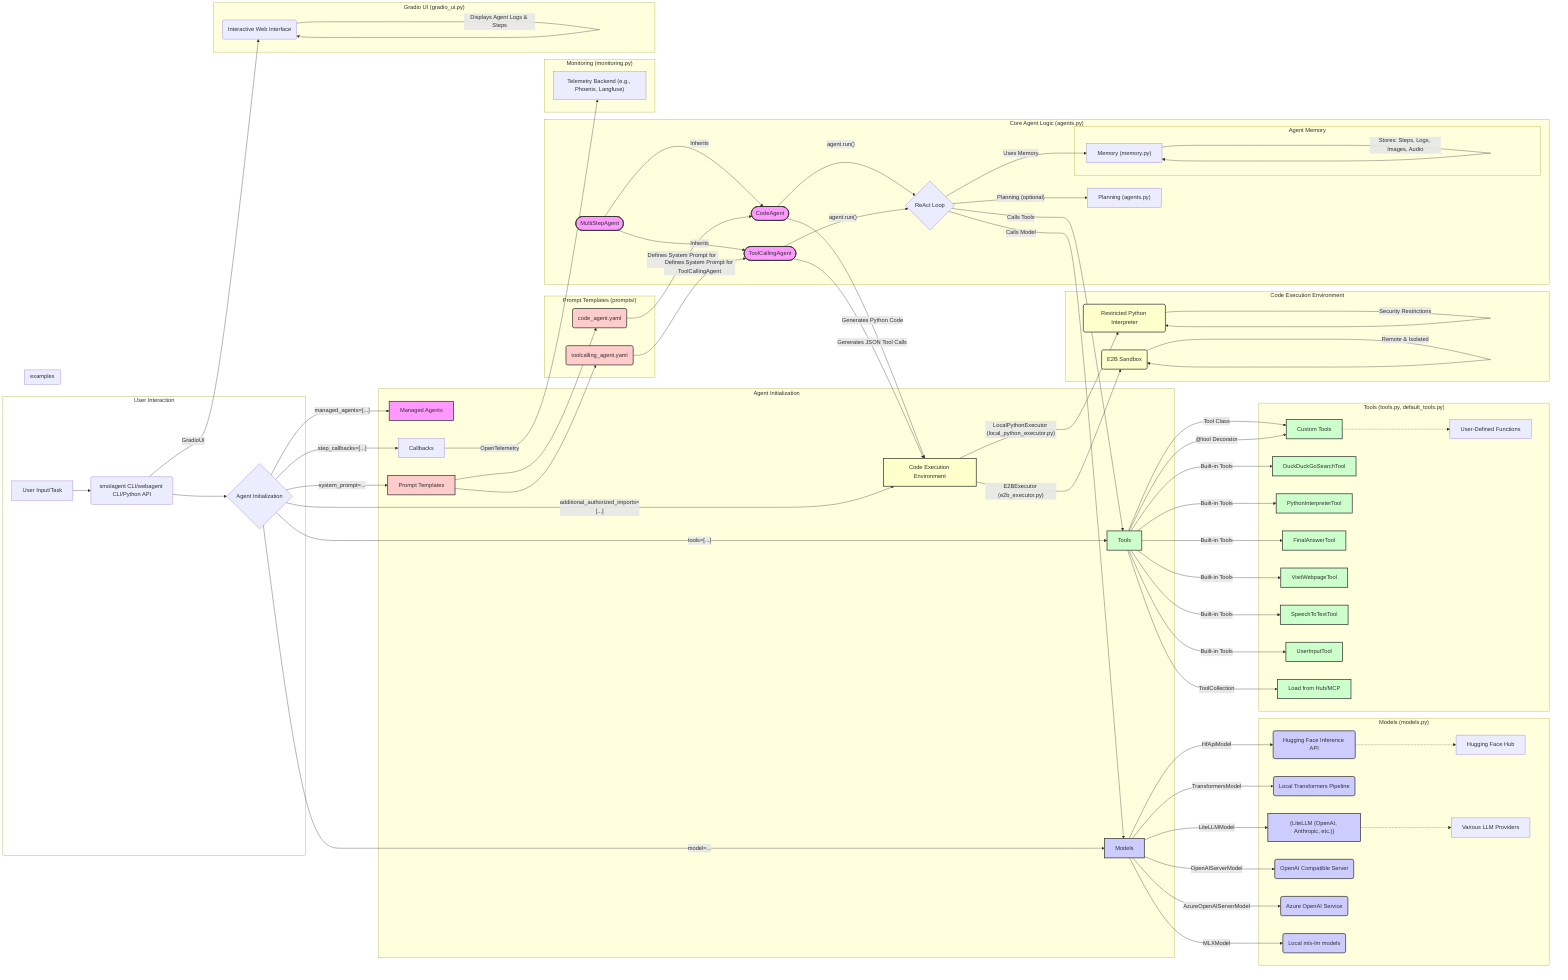 flowchart LR
 subgraph subGraph0["User Interaction"]
        B("smolagent CLI/webagent CLI/Python API")
        A["User Input/Task"]
        C{"Agent Initialization"}
  end
 subgraph subGraph1["Agent Initialization"]
        D["Tools"]
        E["Models"]
        F["Managed Agents"]
        G["Code Execution Environment"]
        H["Prompt Templates"]
        I["Callbacks"]
  end
 subgraph subGraph2["Agent Memory"]
        N["Memory (memory.py)"]
  end
 subgraph subGraph3["Core Agent Logic (agents.py)"]
        J(["MultiStepAgent"])
        K(["CodeAgent"])
        L(["ToolCallingAgent"])
        M{"ReAct Loop"}
        O["Planning (agents.py)"]
        subGraph2
  end
 subgraph subGraph4["Models (models.py)"]
        E1("Hugging Face Inference API")
        E2("Local Transformers Pipeline")
        E3["(LiteLLM (OpenAI, Anthropic, etc.))"]
        E4("OpenAI Compatible Server")
        E5("Azure OpenAI Service")
        E6("Local mlx-lm models")
        E1A["Hugging Face Hub"]
        E3A["Various LLM Providers"]
  end
 subgraph subGraph5["Tools (tools.py, default_tools.py)"]
        D1["Custom Tools"]
        D2["DuckDuckGoSearchTool"]
        D3["PythonInterpreterTool"]
        D4["FinalAnswerTool"]
        D5["VisitWebpageTool"]
        D6["SpeechToTextTool"]
        D7["UserInputTool"]
        D8["Load from Hub/MCP"]
        D1A["User-Defined Functions"]
  end
 subgraph subGraph6["Code Execution Environment"]
        G1("Restricted Python Interpreter")
        G2("E2B Sandbox")
  end
 subgraph subGraph7["Prompt Templates (prompts/)"]
        H1("code_agent.yaml")
        H2("toolcalling_agent.yaml")
  end
 subgraph subGraph8["Monitoring (monitoring.py)"]
        I1["Telemetry Backend (e.g., Phoenix, Langfuse)"]
  end
 subgraph subGraph9["Gradio UI (gradio_ui.py)"]
        Z("Interactive Web Interface")
  end
 subgraph examples["examples"]
  end
    A --> B
    B --> C
    C -- "tools=[...]" --> D
    C -- "model=..." --> E
    C -- "managed_agents=[...]" --> F
    C -- "additional_authorized_imports=[...]" --> G
    C -- "system_prompt=..." --> H
    C -- "step_callbacks=[...]" --> I
    J -- Inherits --> K & L
    K -- Generates Python Code --> G
    L -- Generates JSON Tool Calls --> G
    K -- "agent.run()" --> M
    L -- "agent.run()" --> M
    M -- Uses Memory --> N
    M -- Calls Model --> E
    M -- Calls Tools --> D
    M -- Planning (optional) --> O
    N -- Stores: Steps, Logs, Images, Audio --> N
    E -- HfApiModel --> E1
    E -- TransformersModel --> E2
    E -- LiteLLMModel --> E3
    E -- OpenAIServerModel --> E4
    E -- AzureOpenAIServerModel --> E5
    E -- MLXModel --> E6
    E1 -.-> E1A
    E3 -.-> E3A
    D -- Tool Class --> D1
    D -- @tool Decorator --> D1
    D -- "Built-in Tools" --> D2 & D3 & D4 & D5 & D6 & D7
    D -- ToolCollection --> D8
    D1 -.-> D1A
    G -- "LocalPythonExecutor (local_python_executor.py)" --> G1
    G -- "E2BExecutor (e2b_executor.py)" --> G2
    G1 -- Security Restrictions --> G1
    G2 -- Remote & Isolated --> G2
    H --> H1 & H2
    H1 -- Defines System Prompt for CodeAgent --> K
    H2 -- Defines System Prompt for ToolCallingAgent --> L
    I -- OpenTelemetry --> I1
    B -- GradioUI --> Z
    Z -- Displays Agent Logs & Steps --> Z

     D:::tool
     E:::model
     F:::agent
     G:::execution
     H:::prompt
     J:::agent
     K:::agent
     L:::agent
     E1:::model
     E2:::model
     E3:::model
     E4:::model
     E5:::model
     E6:::model
     D1:::tool
     D2:::tool
     D3:::tool
     D4:::tool
     D5:::tool
     D6:::tool
     D7:::tool
     D8:::tool
     G1:::execution
     G2:::execution
     H1:::prompt
     H2:::prompt
    classDef agent fill:#f9f,stroke:#333,stroke-width:2px
    classDef model fill:#ccf,stroke:#333,stroke-width:2px
    classDef tool fill:#cfc,stroke:#333,stroke-width:2px
    classDef execution fill:#ffc,stroke:#333,stroke-width:2px
    classDef prompt fill:#fcc,stroke:#333,stroke-width:2px
    style subGraph0 fill:#FFFFFF